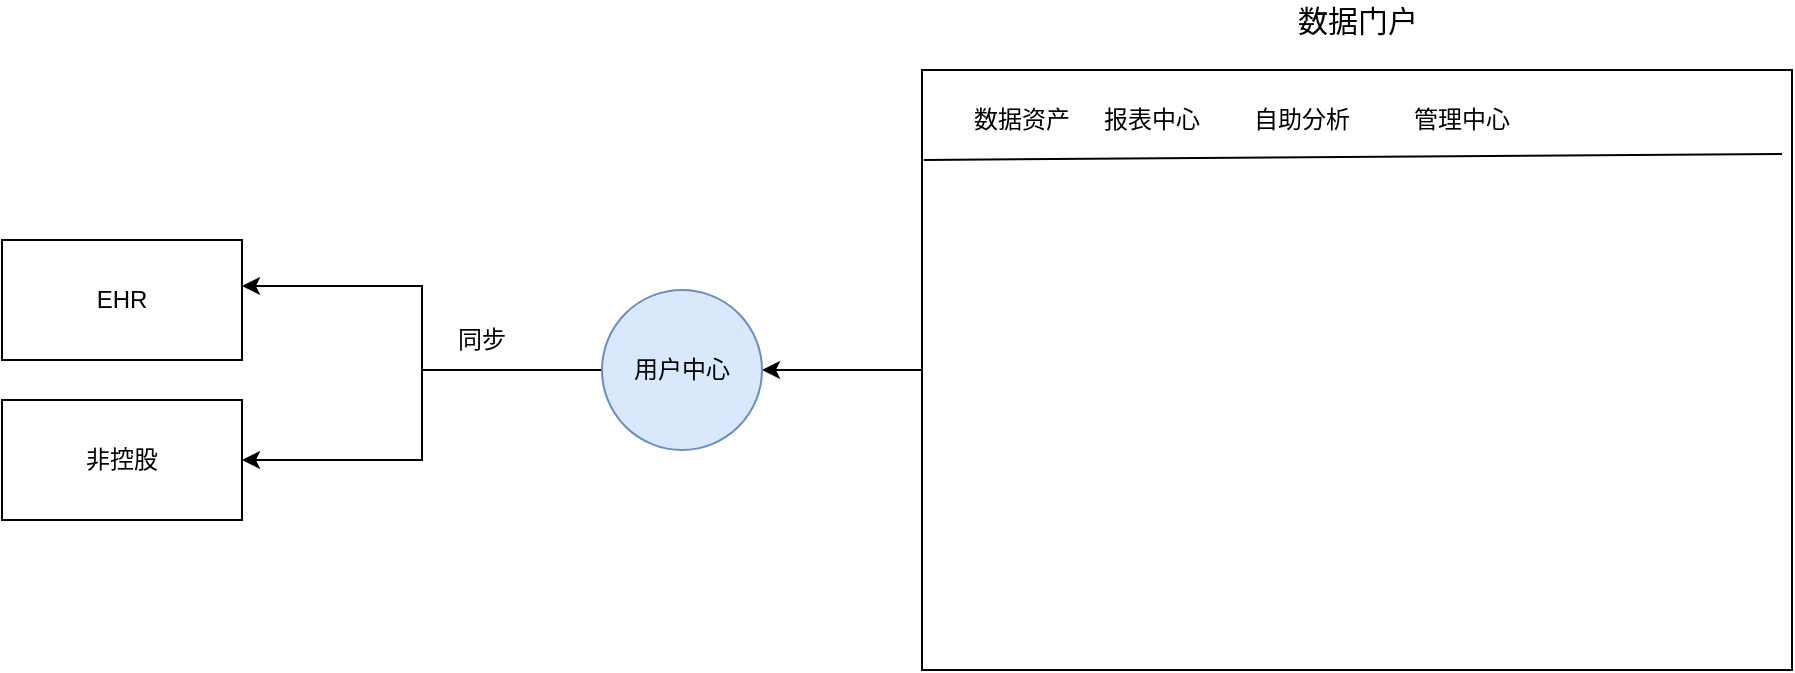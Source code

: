 <mxfile version="13.7.9" type="github" pages="2">
  <diagram id="wyeh-DEslIX5HUMllB9E" name="用户登录">
    <mxGraphModel dx="1378" dy="803" grid="1" gridSize="10" guides="1" tooltips="1" connect="1" arrows="1" fold="1" page="1" pageScale="1" pageWidth="1169" pageHeight="1654" math="0" shadow="0">
      <root>
        <mxCell id="0" />
        <mxCell id="1" parent="0" />
        <mxCell id="dgVE0eAPtg8r2mzdLM1t-3" style="edgeStyle=orthogonalEdgeStyle;rounded=0;orthogonalLoop=1;jettySize=auto;html=1;exitX=0;exitY=0.5;exitDx=0;exitDy=0;" parent="1" source="dgVE0eAPtg8r2mzdLM1t-17" target="Wcl087vezOpqiJ7zV3I6-1" edge="1">
          <mxGeometry relative="1" as="geometry">
            <mxPoint x="530" y="435" as="sourcePoint" />
            <mxPoint x="440" y="435" as="targetPoint" />
          </mxGeometry>
        </mxCell>
        <mxCell id="dgVE0eAPtg8r2mzdLM1t-9" style="edgeStyle=orthogonalEdgeStyle;rounded=0;orthogonalLoop=1;jettySize=auto;html=1;exitX=0;exitY=0.5;exitDx=0;exitDy=0;entryX=1;entryY=0.5;entryDx=0;entryDy=0;" parent="1" source="Wcl087vezOpqiJ7zV3I6-1" target="dgVE0eAPtg8r2mzdLM1t-5" edge="1">
          <mxGeometry relative="1" as="geometry">
            <mxPoint x="320" y="435" as="sourcePoint" />
          </mxGeometry>
        </mxCell>
        <mxCell id="dgVE0eAPtg8r2mzdLM1t-12" style="edgeStyle=orthogonalEdgeStyle;rounded=0;orthogonalLoop=1;jettySize=auto;html=1;entryX=1;entryY=0.383;entryDx=0;entryDy=0;entryPerimeter=0;exitX=0;exitY=0.5;exitDx=0;exitDy=0;" parent="1" source="Wcl087vezOpqiJ7zV3I6-1" target="dgVE0eAPtg8r2mzdLM1t-4" edge="1">
          <mxGeometry relative="1" as="geometry">
            <mxPoint x="320" y="435" as="sourcePoint" />
          </mxGeometry>
        </mxCell>
        <mxCell id="dgVE0eAPtg8r2mzdLM1t-4" value="EHR" style="rounded=0;whiteSpace=wrap;html=1;" parent="1" vertex="1">
          <mxGeometry x="40" y="370" width="120" height="60" as="geometry" />
        </mxCell>
        <mxCell id="dgVE0eAPtg8r2mzdLM1t-5" value="非控股" style="rounded=0;whiteSpace=wrap;html=1;" parent="1" vertex="1">
          <mxGeometry x="40" y="450" width="120" height="60" as="geometry" />
        </mxCell>
        <mxCell id="dgVE0eAPtg8r2mzdLM1t-13" value="同步" style="text;html=1;strokeColor=none;fillColor=none;align=center;verticalAlign=middle;whiteSpace=wrap;rounded=0;" parent="1" vertex="1">
          <mxGeometry x="260" y="410" width="40" height="20" as="geometry" />
        </mxCell>
        <mxCell id="dgVE0eAPtg8r2mzdLM1t-15" value="&lt;font style=&quot;font-size: 15px&quot;&gt;数据门户&lt;/font&gt;" style="text;html=1;strokeColor=none;fillColor=none;align=center;verticalAlign=middle;whiteSpace=wrap;rounded=0;" parent="1" vertex="1">
          <mxGeometry x="667.5" y="250" width="100" height="20" as="geometry" />
        </mxCell>
        <mxCell id="dgVE0eAPtg8r2mzdLM1t-17" value="" style="rounded=0;whiteSpace=wrap;html=1;" parent="1" vertex="1">
          <mxGeometry x="500" y="285" width="435" height="300" as="geometry" />
        </mxCell>
        <mxCell id="dgVE0eAPtg8r2mzdLM1t-19" value="" style="endArrow=none;html=1;exitX=0.002;exitY=0.15;exitDx=0;exitDy=0;exitPerimeter=0;" parent="1" source="dgVE0eAPtg8r2mzdLM1t-17" edge="1">
          <mxGeometry width="50" height="50" relative="1" as="geometry">
            <mxPoint x="510" y="330" as="sourcePoint" />
            <mxPoint x="930" y="327" as="targetPoint" />
          </mxGeometry>
        </mxCell>
        <mxCell id="Wcl087vezOpqiJ7zV3I6-1" value="用户中心" style="ellipse;whiteSpace=wrap;html=1;aspect=fixed;fillColor=#dae8fc;strokeColor=#6c8ebf;" vertex="1" parent="1">
          <mxGeometry x="340" y="395" width="80" height="80" as="geometry" />
        </mxCell>
        <mxCell id="Wcl087vezOpqiJ7zV3I6-2" value="数据资产" style="text;html=1;strokeColor=none;fillColor=none;align=center;verticalAlign=middle;whiteSpace=wrap;rounded=0;" vertex="1" parent="1">
          <mxGeometry x="520" y="300" width="60" height="20" as="geometry" />
        </mxCell>
        <mxCell id="Wcl087vezOpqiJ7zV3I6-3" value="报表中心" style="text;html=1;strokeColor=none;fillColor=none;align=center;verticalAlign=middle;whiteSpace=wrap;rounded=0;" vertex="1" parent="1">
          <mxGeometry x="585" y="300" width="60" height="20" as="geometry" />
        </mxCell>
        <mxCell id="Wcl087vezOpqiJ7zV3I6-4" value="自助分析" style="text;html=1;strokeColor=none;fillColor=none;align=center;verticalAlign=middle;whiteSpace=wrap;rounded=0;" vertex="1" parent="1">
          <mxGeometry x="660" y="300" width="60" height="20" as="geometry" />
        </mxCell>
        <mxCell id="Wcl087vezOpqiJ7zV3I6-5" value="管理中心" style="text;html=1;strokeColor=none;fillColor=none;align=center;verticalAlign=middle;whiteSpace=wrap;rounded=0;" vertex="1" parent="1">
          <mxGeometry x="740" y="300" width="60" height="20" as="geometry" />
        </mxCell>
      </root>
    </mxGraphModel>
  </diagram>
  <diagram id="avnWjNWjPU4aOX5KObkh" name="权限控制">
    <mxGraphModel dx="1378" dy="803" grid="1" gridSize="10" guides="1" tooltips="1" connect="1" arrows="1" fold="1" page="1" pageScale="1" pageWidth="1169" pageHeight="1654" math="0" shadow="0">
      <root>
        <mxCell id="OsziL55888v6D7ve3e-J-0" />
        <mxCell id="OsziL55888v6D7ve3e-J-1" parent="OsziL55888v6D7ve3e-J-0" />
        <mxCell id="OsziL55888v6D7ve3e-J-7" style="edgeStyle=orthogonalEdgeStyle;rounded=0;orthogonalLoop=1;jettySize=auto;html=1;entryX=1;entryY=0.5;entryDx=0;entryDy=0;" edge="1" parent="OsziL55888v6D7ve3e-J-1" source="OsziL55888v6D7ve3e-J-2" target="OsziL55888v6D7ve3e-J-3">
          <mxGeometry relative="1" as="geometry" />
        </mxCell>
        <mxCell id="OsziL55888v6D7ve3e-J-8" style="edgeStyle=orthogonalEdgeStyle;rounded=0;orthogonalLoop=1;jettySize=auto;html=1;exitX=1;exitY=0.5;exitDx=0;exitDy=0;entryX=0;entryY=0.5;entryDx=0;entryDy=0;" edge="1" parent="OsziL55888v6D7ve3e-J-1" source="OsziL55888v6D7ve3e-J-2" target="OsziL55888v6D7ve3e-J-5">
          <mxGeometry relative="1" as="geometry" />
        </mxCell>
        <mxCell id="OsziL55888v6D7ve3e-J-2" value="用户" style="ellipse;whiteSpace=wrap;html=1;aspect=fixed;fillColor=#dae8fc;strokeColor=#6c8ebf;" vertex="1" parent="OsziL55888v6D7ve3e-J-1">
          <mxGeometry x="480" y="320" width="80" height="80" as="geometry" />
        </mxCell>
        <mxCell id="OsziL55888v6D7ve3e-J-14" style="edgeStyle=orthogonalEdgeStyle;rounded=0;orthogonalLoop=1;jettySize=auto;html=1;exitX=0;exitY=0.5;exitDx=0;exitDy=0;entryX=1;entryY=0.5;entryDx=0;entryDy=0;" edge="1" parent="OsziL55888v6D7ve3e-J-1" source="OsziL55888v6D7ve3e-J-3" target="OsziL55888v6D7ve3e-J-4">
          <mxGeometry relative="1" as="geometry" />
        </mxCell>
        <mxCell id="OsziL55888v6D7ve3e-J-3" value="功能权限角色" style="rounded=1;whiteSpace=wrap;html=1;fillColor=#d5e8d4;strokeColor=#82b366;" vertex="1" parent="OsziL55888v6D7ve3e-J-1">
          <mxGeometry x="280" y="330" width="120" height="60" as="geometry" />
        </mxCell>
        <mxCell id="OsziL55888v6D7ve3e-J-4" value="功能权限" style="rounded=1;whiteSpace=wrap;html=1;fillColor=#d5e8d4;strokeColor=#82b366;" vertex="1" parent="OsziL55888v6D7ve3e-J-1">
          <mxGeometry x="80" y="330" width="120" height="60" as="geometry" />
        </mxCell>
        <mxCell id="OsziL55888v6D7ve3e-J-13" style="edgeStyle=orthogonalEdgeStyle;rounded=0;orthogonalLoop=1;jettySize=auto;html=1;entryX=0;entryY=0.5;entryDx=0;entryDy=0;" edge="1" parent="OsziL55888v6D7ve3e-J-1" source="OsziL55888v6D7ve3e-J-5" target="OsziL55888v6D7ve3e-J-6">
          <mxGeometry relative="1" as="geometry" />
        </mxCell>
        <mxCell id="OsziL55888v6D7ve3e-J-5" value="数据权限角色" style="rounded=1;whiteSpace=wrap;html=1;fillColor=#e1d5e7;strokeColor=#9673a6;" vertex="1" parent="OsziL55888v6D7ve3e-J-1">
          <mxGeometry x="640" y="330" width="120" height="60" as="geometry" />
        </mxCell>
        <mxCell id="OsziL55888v6D7ve3e-J-6" value="数据权限" style="rounded=1;whiteSpace=wrap;html=1;fillColor=#e1d5e7;strokeColor=#9673a6;" vertex="1" parent="OsziL55888v6D7ve3e-J-1">
          <mxGeometry x="840" y="330" width="120" height="60" as="geometry" />
        </mxCell>
        <mxCell id="OsziL55888v6D7ve3e-J-9" value="1" style="text;html=1;strokeColor=none;fillColor=none;align=center;verticalAlign=middle;whiteSpace=wrap;rounded=0;" vertex="1" parent="OsziL55888v6D7ve3e-J-1">
          <mxGeometry x="460" y="340" width="20" height="20" as="geometry" />
        </mxCell>
        <mxCell id="OsziL55888v6D7ve3e-J-10" value="N" style="text;html=1;strokeColor=none;fillColor=none;align=center;verticalAlign=middle;whiteSpace=wrap;rounded=0;" vertex="1" parent="OsziL55888v6D7ve3e-J-1">
          <mxGeometry x="400" y="340" width="30" height="20" as="geometry" />
        </mxCell>
        <mxCell id="OsziL55888v6D7ve3e-J-11" value="1" style="text;html=1;strokeColor=none;fillColor=none;align=center;verticalAlign=middle;whiteSpace=wrap;rounded=0;" vertex="1" parent="OsziL55888v6D7ve3e-J-1">
          <mxGeometry x="560" y="340" width="20" height="20" as="geometry" />
        </mxCell>
        <mxCell id="OsziL55888v6D7ve3e-J-12" value="N" style="text;html=1;strokeColor=none;fillColor=none;align=center;verticalAlign=middle;whiteSpace=wrap;rounded=0;" vertex="1" parent="OsziL55888v6D7ve3e-J-1">
          <mxGeometry x="610" y="340" width="20" height="20" as="geometry" />
        </mxCell>
      </root>
    </mxGraphModel>
  </diagram>
</mxfile>
